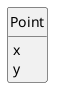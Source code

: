 @startuml Point

hide circle
hide empty members
hide empty methods

class Point {
  x
  y
}

@enduml